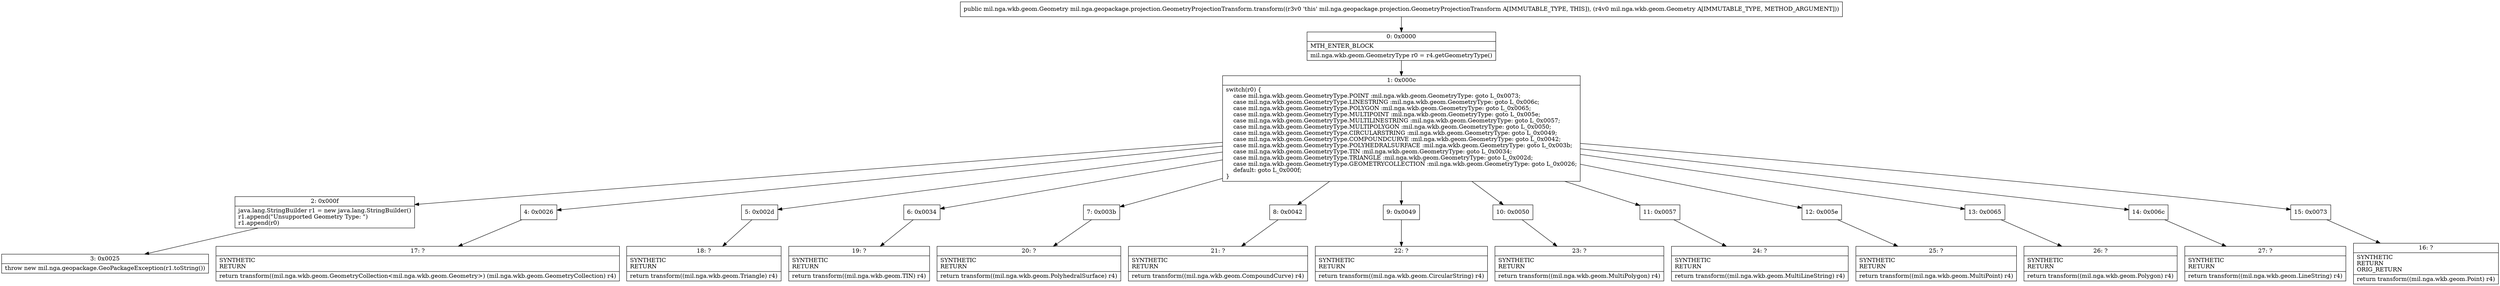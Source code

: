 digraph "CFG formil.nga.geopackage.projection.GeometryProjectionTransform.transform(Lmil\/nga\/wkb\/geom\/Geometry;)Lmil\/nga\/wkb\/geom\/Geometry;" {
Node_0 [shape=record,label="{0\:\ 0x0000|MTH_ENTER_BLOCK\l|mil.nga.wkb.geom.GeometryType r0 = r4.getGeometryType()\l}"];
Node_1 [shape=record,label="{1\:\ 0x000c|switch(r0) \{\l    case mil.nga.wkb.geom.GeometryType.POINT :mil.nga.wkb.geom.GeometryType: goto L_0x0073;\l    case mil.nga.wkb.geom.GeometryType.LINESTRING :mil.nga.wkb.geom.GeometryType: goto L_0x006c;\l    case mil.nga.wkb.geom.GeometryType.POLYGON :mil.nga.wkb.geom.GeometryType: goto L_0x0065;\l    case mil.nga.wkb.geom.GeometryType.MULTIPOINT :mil.nga.wkb.geom.GeometryType: goto L_0x005e;\l    case mil.nga.wkb.geom.GeometryType.MULTILINESTRING :mil.nga.wkb.geom.GeometryType: goto L_0x0057;\l    case mil.nga.wkb.geom.GeometryType.MULTIPOLYGON :mil.nga.wkb.geom.GeometryType: goto L_0x0050;\l    case mil.nga.wkb.geom.GeometryType.CIRCULARSTRING :mil.nga.wkb.geom.GeometryType: goto L_0x0049;\l    case mil.nga.wkb.geom.GeometryType.COMPOUNDCURVE :mil.nga.wkb.geom.GeometryType: goto L_0x0042;\l    case mil.nga.wkb.geom.GeometryType.POLYHEDRALSURFACE :mil.nga.wkb.geom.GeometryType: goto L_0x003b;\l    case mil.nga.wkb.geom.GeometryType.TIN :mil.nga.wkb.geom.GeometryType: goto L_0x0034;\l    case mil.nga.wkb.geom.GeometryType.TRIANGLE :mil.nga.wkb.geom.GeometryType: goto L_0x002d;\l    case mil.nga.wkb.geom.GeometryType.GEOMETRYCOLLECTION :mil.nga.wkb.geom.GeometryType: goto L_0x0026;\l    default: goto L_0x000f;\l\}\l}"];
Node_2 [shape=record,label="{2\:\ 0x000f|java.lang.StringBuilder r1 = new java.lang.StringBuilder()\lr1.append(\"Unsupported Geometry Type: \")\lr1.append(r0)\l}"];
Node_3 [shape=record,label="{3\:\ 0x0025|throw new mil.nga.geopackage.GeoPackageException(r1.toString())\l}"];
Node_4 [shape=record,label="{4\:\ 0x0026}"];
Node_5 [shape=record,label="{5\:\ 0x002d}"];
Node_6 [shape=record,label="{6\:\ 0x0034}"];
Node_7 [shape=record,label="{7\:\ 0x003b}"];
Node_8 [shape=record,label="{8\:\ 0x0042}"];
Node_9 [shape=record,label="{9\:\ 0x0049}"];
Node_10 [shape=record,label="{10\:\ 0x0050}"];
Node_11 [shape=record,label="{11\:\ 0x0057}"];
Node_12 [shape=record,label="{12\:\ 0x005e}"];
Node_13 [shape=record,label="{13\:\ 0x0065}"];
Node_14 [shape=record,label="{14\:\ 0x006c}"];
Node_15 [shape=record,label="{15\:\ 0x0073}"];
Node_16 [shape=record,label="{16\:\ ?|SYNTHETIC\lRETURN\lORIG_RETURN\l|return transform((mil.nga.wkb.geom.Point) r4)\l}"];
Node_17 [shape=record,label="{17\:\ ?|SYNTHETIC\lRETURN\l|return transform((mil.nga.wkb.geom.GeometryCollection\<mil.nga.wkb.geom.Geometry\>) (mil.nga.wkb.geom.GeometryCollection) r4)\l}"];
Node_18 [shape=record,label="{18\:\ ?|SYNTHETIC\lRETURN\l|return transform((mil.nga.wkb.geom.Triangle) r4)\l}"];
Node_19 [shape=record,label="{19\:\ ?|SYNTHETIC\lRETURN\l|return transform((mil.nga.wkb.geom.TIN) r4)\l}"];
Node_20 [shape=record,label="{20\:\ ?|SYNTHETIC\lRETURN\l|return transform((mil.nga.wkb.geom.PolyhedralSurface) r4)\l}"];
Node_21 [shape=record,label="{21\:\ ?|SYNTHETIC\lRETURN\l|return transform((mil.nga.wkb.geom.CompoundCurve) r4)\l}"];
Node_22 [shape=record,label="{22\:\ ?|SYNTHETIC\lRETURN\l|return transform((mil.nga.wkb.geom.CircularString) r4)\l}"];
Node_23 [shape=record,label="{23\:\ ?|SYNTHETIC\lRETURN\l|return transform((mil.nga.wkb.geom.MultiPolygon) r4)\l}"];
Node_24 [shape=record,label="{24\:\ ?|SYNTHETIC\lRETURN\l|return transform((mil.nga.wkb.geom.MultiLineString) r4)\l}"];
Node_25 [shape=record,label="{25\:\ ?|SYNTHETIC\lRETURN\l|return transform((mil.nga.wkb.geom.MultiPoint) r4)\l}"];
Node_26 [shape=record,label="{26\:\ ?|SYNTHETIC\lRETURN\l|return transform((mil.nga.wkb.geom.Polygon) r4)\l}"];
Node_27 [shape=record,label="{27\:\ ?|SYNTHETIC\lRETURN\l|return transform((mil.nga.wkb.geom.LineString) r4)\l}"];
MethodNode[shape=record,label="{public mil.nga.wkb.geom.Geometry mil.nga.geopackage.projection.GeometryProjectionTransform.transform((r3v0 'this' mil.nga.geopackage.projection.GeometryProjectionTransform A[IMMUTABLE_TYPE, THIS]), (r4v0 mil.nga.wkb.geom.Geometry A[IMMUTABLE_TYPE, METHOD_ARGUMENT])) }"];
MethodNode -> Node_0;
Node_0 -> Node_1;
Node_1 -> Node_2;
Node_1 -> Node_4;
Node_1 -> Node_5;
Node_1 -> Node_6;
Node_1 -> Node_7;
Node_1 -> Node_8;
Node_1 -> Node_9;
Node_1 -> Node_10;
Node_1 -> Node_11;
Node_1 -> Node_12;
Node_1 -> Node_13;
Node_1 -> Node_14;
Node_1 -> Node_15;
Node_2 -> Node_3;
Node_4 -> Node_17;
Node_5 -> Node_18;
Node_6 -> Node_19;
Node_7 -> Node_20;
Node_8 -> Node_21;
Node_9 -> Node_22;
Node_10 -> Node_23;
Node_11 -> Node_24;
Node_12 -> Node_25;
Node_13 -> Node_26;
Node_14 -> Node_27;
Node_15 -> Node_16;
}

